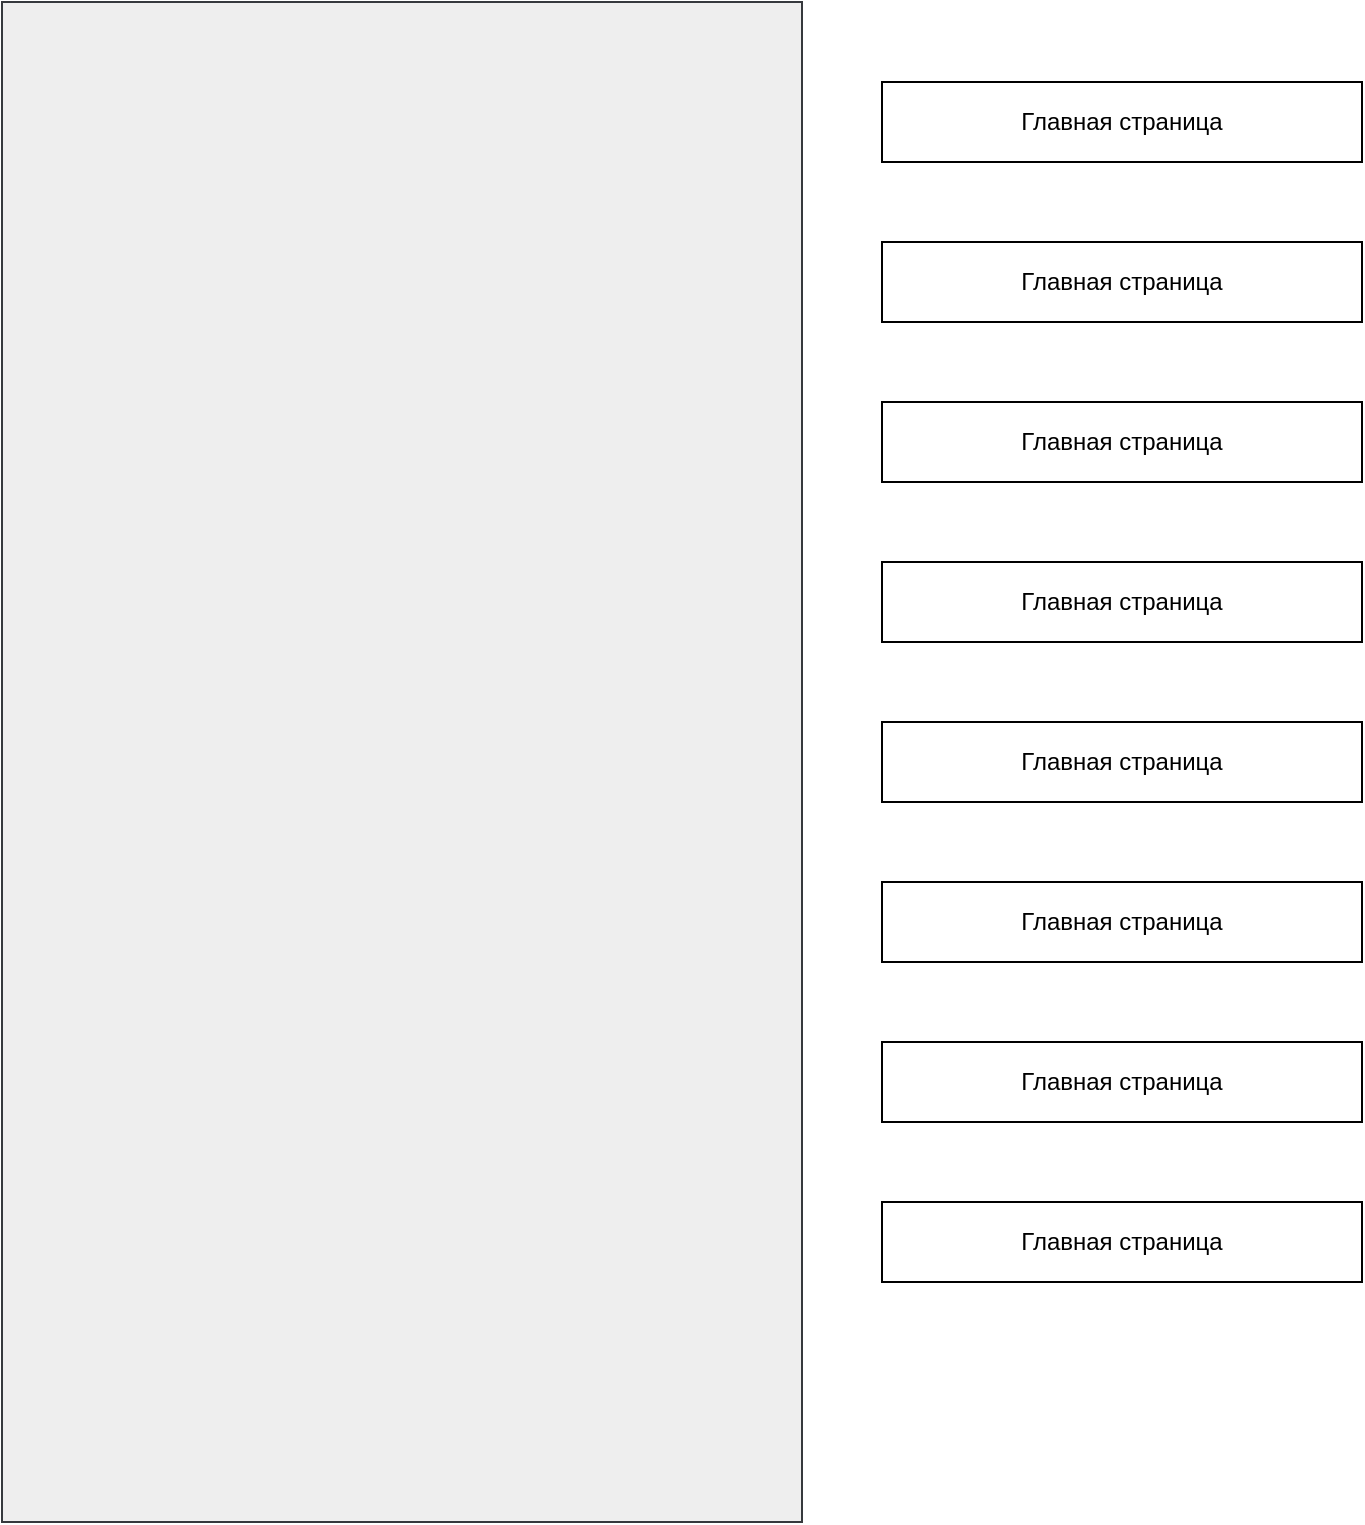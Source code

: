 <mxfile version="20.8.20" type="github" pages="5">
  <diagram name="main" id="MDV9ED9CmzNVFrc3tYcY">
    <mxGraphModel dx="1189" dy="801" grid="1" gridSize="10" guides="1" tooltips="1" connect="1" arrows="1" fold="1" page="1" pageScale="1" pageWidth="850" pageHeight="1100" math="0" shadow="0">
      <root>
        <mxCell id="0" />
        <mxCell id="1" parent="0" />
        <mxCell id="R2cjxPtymPOXo6mCc9UT-1" value="" style="rounded=0;whiteSpace=wrap;html=1;fillColor=#eeeeee;strokeColor=#36393d;" parent="1" vertex="1">
          <mxGeometry x="80" y="40" width="400" height="760" as="geometry" />
        </mxCell>
        <mxCell id="R2cjxPtymPOXo6mCc9UT-2" value="Главная страница" style="rounded=0;whiteSpace=wrap;html=1;" parent="1" vertex="1">
          <mxGeometry x="520" y="80" width="240" height="40" as="geometry" />
        </mxCell>
        <mxCell id="R2cjxPtymPOXo6mCc9UT-3" value="Главная страница" style="rounded=0;whiteSpace=wrap;html=1;" parent="1" vertex="1">
          <mxGeometry x="520" y="160" width="240" height="40" as="geometry" />
        </mxCell>
        <mxCell id="R2cjxPtymPOXo6mCc9UT-4" value="Главная страница" style="rounded=0;whiteSpace=wrap;html=1;" parent="1" vertex="1">
          <mxGeometry x="520" y="240" width="240" height="40" as="geometry" />
        </mxCell>
        <mxCell id="R2cjxPtymPOXo6mCc9UT-5" value="Главная страница" style="rounded=0;whiteSpace=wrap;html=1;" parent="1" vertex="1">
          <mxGeometry x="520" y="320" width="240" height="40" as="geometry" />
        </mxCell>
        <mxCell id="R2cjxPtymPOXo6mCc9UT-6" value="Главная страница" style="rounded=0;whiteSpace=wrap;html=1;" parent="1" vertex="1">
          <mxGeometry x="520" y="400" width="240" height="40" as="geometry" />
        </mxCell>
        <mxCell id="R2cjxPtymPOXo6mCc9UT-7" value="Главная страница" style="rounded=0;whiteSpace=wrap;html=1;" parent="1" vertex="1">
          <mxGeometry x="520" y="480" width="240" height="40" as="geometry" />
        </mxCell>
        <mxCell id="R2cjxPtymPOXo6mCc9UT-8" value="Главная страница" style="rounded=0;whiteSpace=wrap;html=1;" parent="1" vertex="1">
          <mxGeometry x="520" y="560" width="240" height="40" as="geometry" />
        </mxCell>
        <mxCell id="R2cjxPtymPOXo6mCc9UT-9" value="Главная страница" style="rounded=0;whiteSpace=wrap;html=1;" parent="1" vertex="1">
          <mxGeometry x="520" y="640" width="240" height="40" as="geometry" />
        </mxCell>
      </root>
    </mxGraphModel>
  </diagram>
  <diagram id="7y6nho2MvHmt5a9Ia5vl" name="add_user">
    <mxGraphModel dx="1189" dy="801" grid="1" gridSize="10" guides="1" tooltips="1" connect="1" arrows="1" fold="1" page="1" pageScale="1" pageWidth="850" pageHeight="1100" math="0" shadow="0">
      <root>
        <mxCell id="0" />
        <mxCell id="1" parent="0" />
        <mxCell id="bSzF-0zCQzMbxeDWpzsP-13" value="" style="edgeStyle=orthogonalEdgeStyle;rounded=0;orthogonalLoop=1;jettySize=auto;html=1;" parent="1" source="bSzF-0zCQzMbxeDWpzsP-8" target="bSzF-0zCQzMbxeDWpzsP-6" edge="1">
          <mxGeometry relative="1" as="geometry" />
        </mxCell>
        <mxCell id="bSzF-0zCQzMbxeDWpzsP-8" value="" style="rounded=0;whiteSpace=wrap;html=1;fillColor=#dae8fc;strokeColor=#6c8ebf;" parent="1" vertex="1">
          <mxGeometry x="80" y="140" width="280" height="290" as="geometry" />
        </mxCell>
        <mxCell id="bSzF-0zCQzMbxeDWpzsP-7" value="" style="rounded=0;whiteSpace=wrap;html=1;fillColor=#e1d5e7;strokeColor=#9673a6;" parent="1" vertex="1">
          <mxGeometry x="100" y="220" width="240" height="200" as="geometry" />
        </mxCell>
        <mxCell id="bSzF-0zCQzMbxeDWpzsP-11" style="edgeStyle=orthogonalEdgeStyle;rounded=0;orthogonalLoop=1;jettySize=auto;html=1;exitX=0;exitY=0.5;exitDx=0;exitDy=0;" parent="1" source="bSzF-0zCQzMbxeDWpzsP-1" target="bSzF-0zCQzMbxeDWpzsP-8" edge="1">
          <mxGeometry relative="1" as="geometry" />
        </mxCell>
        <mxCell id="bSzF-0zCQzMbxeDWpzsP-1" value="Авторизация/&lt;br&gt;Регситрация" style="rounded=0;whiteSpace=wrap;html=1;" parent="1" vertex="1">
          <mxGeometry x="360" y="40" width="120" height="40" as="geometry" />
        </mxCell>
        <mxCell id="bSzF-0zCQzMbxeDWpzsP-2" value="авторизация" style="rounded=0;whiteSpace=wrap;html=1;fillColor=#dae8fc;strokeColor=none;" parent="1" vertex="1">
          <mxGeometry x="120" y="160" width="200" height="40" as="geometry" />
        </mxCell>
        <mxCell id="bSzF-0zCQzMbxeDWpzsP-3" value="ввести данные" style="rounded=0;whiteSpace=wrap;html=1;fillColor=#e1d5e7;strokeColor=none;" parent="1" vertex="1">
          <mxGeometry x="120" y="240" width="200" height="40" as="geometry" />
        </mxCell>
        <mxCell id="bSzF-0zCQzMbxeDWpzsP-4" value="email" style="rounded=0;whiteSpace=wrap;html=1;" parent="1" vertex="1">
          <mxGeometry x="120" y="290" width="200" height="40" as="geometry" />
        </mxCell>
        <mxCell id="bSzF-0zCQzMbxeDWpzsP-5" value="пароль" style="rounded=0;whiteSpace=wrap;html=1;" parent="1" vertex="1">
          <mxGeometry x="120" y="370" width="200" height="40" as="geometry" />
        </mxCell>
        <mxCell id="bSzF-0zCQzMbxeDWpzsP-6" value="на главную страницу" style="rounded=0;whiteSpace=wrap;html=1;" parent="1" vertex="1">
          <mxGeometry x="120" y="470" width="200" height="40" as="geometry" />
        </mxCell>
        <mxCell id="bSzF-0zCQzMbxeDWpzsP-36" value="" style="edgeStyle=orthogonalEdgeStyle;rounded=0;orthogonalLoop=1;jettySize=auto;html=1;" parent="1" source="bSzF-0zCQzMbxeDWpzsP-14" target="bSzF-0zCQzMbxeDWpzsP-23" edge="1">
          <mxGeometry relative="1" as="geometry" />
        </mxCell>
        <mxCell id="bSzF-0zCQzMbxeDWpzsP-14" value="" style="rounded=0;whiteSpace=wrap;html=1;fillColor=#dae8fc;strokeColor=#6c8ebf;" parent="1" vertex="1">
          <mxGeometry x="480" y="140" width="280" height="450" as="geometry" />
        </mxCell>
        <mxCell id="bSzF-0zCQzMbxeDWpzsP-15" value="" style="rounded=0;whiteSpace=wrap;html=1;fillColor=#e1d5e7;strokeColor=#9673a6;" parent="1" vertex="1">
          <mxGeometry x="500" y="220" width="240" height="360" as="geometry" />
        </mxCell>
        <mxCell id="bSzF-0zCQzMbxeDWpzsP-16" value="зарегистрироваться" style="rounded=0;whiteSpace=wrap;html=1;fillColor=#dae8fc;strokeColor=none;" parent="1" vertex="1">
          <mxGeometry x="520" y="160" width="200" height="40" as="geometry" />
        </mxCell>
        <mxCell id="bSzF-0zCQzMbxeDWpzsP-17" value="введите данные" style="rounded=0;whiteSpace=wrap;html=1;fillColor=#e1d5e7;strokeColor=none;" parent="1" vertex="1">
          <mxGeometry x="520" y="240" width="200" height="40" as="geometry" />
        </mxCell>
        <mxCell id="bSzF-0zCQzMbxeDWpzsP-18" value="фамилия" style="rounded=0;whiteSpace=wrap;html=1;" parent="1" vertex="1">
          <mxGeometry x="520" y="290" width="200" height="40" as="geometry" />
        </mxCell>
        <mxCell id="bSzF-0zCQzMbxeDWpzsP-19" value="имя" style="rounded=0;whiteSpace=wrap;html=1;" parent="1" vertex="1">
          <mxGeometry x="520" y="370" width="200" height="40" as="geometry" />
        </mxCell>
        <mxCell id="bSzF-0zCQzMbxeDWpzsP-20" value="страна, город" style="rounded=0;whiteSpace=wrap;html=1;" parent="1" vertex="1">
          <mxGeometry x="520" y="450" width="200" height="40" as="geometry" />
        </mxCell>
        <mxCell id="bSzF-0zCQzMbxeDWpzsP-21" value="пароль" style="rounded=0;whiteSpace=wrap;html=1;" parent="1" vertex="1">
          <mxGeometry x="520" y="530" width="200" height="40" as="geometry" />
        </mxCell>
        <mxCell id="bSzF-0zCQzMbxeDWpzsP-22" value="" style="endArrow=classic;html=1;rounded=0;entryX=0.5;entryY=0;entryDx=0;entryDy=0;" parent="1" target="bSzF-0zCQzMbxeDWpzsP-14" edge="1">
          <mxGeometry width="50" height="50" relative="1" as="geometry">
            <mxPoint x="480" y="60" as="sourcePoint" />
            <mxPoint x="530" y="10" as="targetPoint" />
            <Array as="points">
              <mxPoint x="620" y="60" />
            </Array>
          </mxGeometry>
        </mxCell>
        <mxCell id="bSzF-0zCQzMbxeDWpzsP-37" value="" style="edgeStyle=orthogonalEdgeStyle;rounded=0;orthogonalLoop=1;jettySize=auto;html=1;" parent="1" source="bSzF-0zCQzMbxeDWpzsP-23" target="bSzF-0zCQzMbxeDWpzsP-24" edge="1">
          <mxGeometry relative="1" as="geometry" />
        </mxCell>
        <mxCell id="bSzF-0zCQzMbxeDWpzsP-23" value="подтверждение email" style="rounded=0;whiteSpace=wrap;html=1;" parent="1" vertex="1">
          <mxGeometry x="520" y="630" width="200" height="40" as="geometry" />
        </mxCell>
        <mxCell id="bSzF-0zCQzMbxeDWpzsP-38" value="" style="edgeStyle=orthogonalEdgeStyle;rounded=0;orthogonalLoop=1;jettySize=auto;html=1;" parent="1" source="bSzF-0zCQzMbxeDWpzsP-24" target="bSzF-0zCQzMbxeDWpzsP-25" edge="1">
          <mxGeometry relative="1" as="geometry" />
        </mxCell>
        <mxCell id="bSzF-0zCQzMbxeDWpzsP-24" value="ввести код подтверждения" style="rounded=0;whiteSpace=wrap;html=1;" parent="1" vertex="1">
          <mxGeometry x="520" y="710" width="200" height="40" as="geometry" />
        </mxCell>
        <mxCell id="bSzF-0zCQzMbxeDWpzsP-39" value="" style="edgeStyle=orthogonalEdgeStyle;rounded=0;orthogonalLoop=1;jettySize=auto;html=1;entryX=0.5;entryY=0;entryDx=0;entryDy=0;" parent="1" source="bSzF-0zCQzMbxeDWpzsP-25" target="bSzF-0zCQzMbxeDWpzsP-31" edge="1">
          <mxGeometry relative="1" as="geometry" />
        </mxCell>
        <mxCell id="bSzF-0zCQzMbxeDWpzsP-25" value="страница верификации" style="rounded=0;whiteSpace=wrap;html=1;" parent="1" vertex="1">
          <mxGeometry x="520" y="790" width="200" height="40" as="geometry" />
        </mxCell>
        <mxCell id="bSzF-0zCQzMbxeDWpzsP-31" value="Classname" style="swimlane;fontStyle=0;childLayout=stackLayout;horizontal=1;startSize=26;fillColor=none;horizontalStack=0;resizeParent=1;resizeParentMax=0;resizeLast=0;collapsible=1;marginBottom=0;" parent="1" vertex="1">
          <mxGeometry x="550" y="866" width="140" height="104" as="geometry" />
        </mxCell>
        <mxCell id="bSzF-0zCQzMbxeDWpzsP-32" value="Селфи" style="text;strokeColor=none;fillColor=none;align=left;verticalAlign=top;spacingLeft=4;spacingRight=4;overflow=hidden;rotatable=0;points=[[0,0.5],[1,0.5]];portConstraint=eastwest;" parent="bSzF-0zCQzMbxeDWpzsP-31" vertex="1">
          <mxGeometry y="26" width="140" height="26" as="geometry" />
        </mxCell>
        <mxCell id="bSzF-0zCQzMbxeDWpzsP-33" value="ФИО" style="text;strokeColor=none;fillColor=none;align=left;verticalAlign=top;spacingLeft=4;spacingRight=4;overflow=hidden;rotatable=0;points=[[0,0.5],[1,0.5]];portConstraint=eastwest;" parent="bSzF-0zCQzMbxeDWpzsP-31" vertex="1">
          <mxGeometry y="52" width="140" height="26" as="geometry" />
        </mxCell>
        <mxCell id="bSzF-0zCQzMbxeDWpzsP-34" value="номер телефона" style="text;strokeColor=none;fillColor=none;align=left;verticalAlign=top;spacingLeft=4;spacingRight=4;overflow=hidden;rotatable=0;points=[[0,0.5],[1,0.5]];portConstraint=eastwest;" parent="bSzF-0zCQzMbxeDWpzsP-31" vertex="1">
          <mxGeometry y="78" width="140" height="26" as="geometry" />
        </mxCell>
        <mxCell id="bSzF-0zCQzMbxeDWpzsP-40" value="подтверждение верификации" style="rounded=0;whiteSpace=wrap;html=1;" parent="1" vertex="1">
          <mxGeometry x="520" y="1020" width="200" height="40" as="geometry" />
        </mxCell>
        <mxCell id="bSzF-0zCQzMbxeDWpzsP-41" value="" style="endArrow=classic;html=1;rounded=0;entryX=0.5;entryY=0;entryDx=0;entryDy=0;exitX=0.503;exitY=0.97;exitDx=0;exitDy=0;exitPerimeter=0;" parent="1" source="bSzF-0zCQzMbxeDWpzsP-34" target="bSzF-0zCQzMbxeDWpzsP-40" edge="1">
          <mxGeometry width="50" height="50" relative="1" as="geometry">
            <mxPoint x="440" y="960" as="sourcePoint" />
            <mxPoint x="490" y="910" as="targetPoint" />
          </mxGeometry>
        </mxCell>
        <mxCell id="9jMo8vKez9efkoACQNUW-1" value="" style="endArrow=classic;html=1;rounded=0;exitX=0.5;exitY=1;exitDx=0;exitDy=0;entryX=0.5;entryY=1;entryDx=0;entryDy=0;" parent="1" source="bSzF-0zCQzMbxeDWpzsP-40" target="bSzF-0zCQzMbxeDWpzsP-6" edge="1">
          <mxGeometry width="50" height="50" relative="1" as="geometry">
            <mxPoint x="220" y="730" as="sourcePoint" />
            <mxPoint x="270" y="680" as="targetPoint" />
            <Array as="points">
              <mxPoint x="620" y="1080" />
              <mxPoint x="220" y="1080" />
            </Array>
          </mxGeometry>
        </mxCell>
      </root>
    </mxGraphModel>
  </diagram>
  <diagram id="98z8z4rjJpR7HI5QQYz9" name="wallet">
    <mxGraphModel dx="1699" dy="1144" grid="1" gridSize="10" guides="1" tooltips="1" connect="1" arrows="1" fold="1" page="1" pageScale="1" pageWidth="850" pageHeight="1100" math="0" shadow="0">
      <root>
        <mxCell id="0" />
        <mxCell id="1" parent="0" />
        <mxCell id="Z7gWKm5vzVutin8KUh1Y-1" value="" style="rounded=0;whiteSpace=wrap;html=1;fillColor=#e1d5e7;strokeColor=#9673a6;" vertex="1" parent="1">
          <mxGeometry x="320" y="280" width="240" height="450" as="geometry" />
        </mxCell>
        <mxCell id="N6kKrIx2VcdS_amT5f78-24" value="" style="edgeStyle=orthogonalEdgeStyle;rounded=0;orthogonalLoop=1;jettySize=auto;html=1;" edge="1" parent="1" source="N6kKrIx2VcdS_amT5f78-1" target="N6kKrIx2VcdS_amT5f78-2">
          <mxGeometry relative="1" as="geometry" />
        </mxCell>
        <mxCell id="N6kKrIx2VcdS_amT5f78-1" value="кошелек" style="rounded=0;whiteSpace=wrap;html=1;" vertex="1" parent="1">
          <mxGeometry x="380" y="340" width="120" height="60" as="geometry" />
        </mxCell>
        <mxCell id="N6kKrIx2VcdS_amT5f78-25" value="" style="edgeStyle=orthogonalEdgeStyle;rounded=0;orthogonalLoop=1;jettySize=auto;html=1;entryX=0.5;entryY=0;entryDx=0;entryDy=0;" edge="1" parent="1" source="N6kKrIx2VcdS_amT5f78-2" target="N6kKrIx2VcdS_amT5f78-18">
          <mxGeometry relative="1" as="geometry" />
        </mxCell>
        <mxCell id="N6kKrIx2VcdS_amT5f78-2" value="создать кошелек" style="rounded=0;whiteSpace=wrap;html=1;" vertex="1" parent="1">
          <mxGeometry x="380" y="440" width="120" height="60" as="geometry" />
        </mxCell>
        <mxCell id="N6kKrIx2VcdS_amT5f78-26" value="создание кошелька" style="text;html=1;strokeColor=none;fillColor=none;align=center;verticalAlign=middle;whiteSpace=wrap;rounded=0;" vertex="1" parent="1">
          <mxGeometry x="430" y="290" width="120" height="30" as="geometry" />
        </mxCell>
        <mxCell id="N6kKrIx2VcdS_amT5f78-18" value="Classname" style="swimlane;fontStyle=0;childLayout=stackLayout;horizontal=1;startSize=26;horizontalStack=0;resizeParent=1;resizeParentMax=0;resizeLast=0;collapsible=1;marginBottom=0;fillColor=#FFFFFF;" vertex="1" parent="1">
          <mxGeometry x="370" y="550" width="140" height="160" as="geometry" />
        </mxCell>
        <mxCell id="N6kKrIx2VcdS_amT5f78-19" value="+ btc = " style="text;align=left;verticalAlign=top;spacingLeft=4;spacingRight=4;overflow=hidden;rotatable=0;points=[[0,0.5],[1,0.5]];portConstraint=eastwest;fillColor=#FFFFFF;" vertex="1" parent="N6kKrIx2VcdS_amT5f78-18">
          <mxGeometry y="26" width="140" height="26" as="geometry" />
        </mxCell>
        <mxCell id="N6kKrIx2VcdS_amT5f78-20" value="+ eth = " style="text;align=left;verticalAlign=top;spacingLeft=4;spacingRight=4;overflow=hidden;rotatable=0;points=[[0,0.5],[1,0.5]];portConstraint=eastwest;fillColor=#FFFFFF;" vertex="1" parent="N6kKrIx2VcdS_amT5f78-18">
          <mxGeometry y="52" width="140" height="26" as="geometry" />
        </mxCell>
        <mxCell id="N6kKrIx2VcdS_amT5f78-21" value="+ eYe = " style="text;strokeColor=none;fillColor=#FFFFFF;align=left;verticalAlign=top;spacingLeft=4;spacingRight=4;overflow=hidden;rotatable=0;points=[[0,0.5],[1,0.5]];portConstraint=eastwest;" vertex="1" parent="N6kKrIx2VcdS_amT5f78-18">
          <mxGeometry y="78" width="140" height="82" as="geometry" />
        </mxCell>
        <mxCell id="N6kKrIx2VcdS_amT5f78-22" value="+ sln = " style="text;strokeColor=none;fillColor=#FFFFFF;align=left;verticalAlign=top;spacingLeft=4;spacingRight=4;overflow=hidden;rotatable=0;points=[[0,0.5],[1,0.5]];portConstraint=eastwest;" vertex="1" parent="1">
          <mxGeometry x="370" y="654" width="140" height="26" as="geometry" />
        </mxCell>
        <mxCell id="N6kKrIx2VcdS_amT5f78-23" value="+ apple = " style="text;align=left;verticalAlign=top;spacingLeft=4;spacingRight=4;overflow=hidden;rotatable=0;points=[[0,0.5],[1,0.5]];portConstraint=eastwest;fillColor=#FFFFFF;" vertex="1" parent="1">
          <mxGeometry x="370" y="680" width="140" height="26" as="geometry" />
        </mxCell>
      </root>
    </mxGraphModel>
  </diagram>
  <diagram id="hcK_zME9jQuDzzWndRTB" name="market">
    <mxGraphModel dx="1829" dy="1232" grid="1" gridSize="10" guides="1" tooltips="1" connect="1" arrows="1" fold="1" page="1" pageScale="1" pageWidth="850" pageHeight="1100" math="0" shadow="0">
      <root>
        <mxCell id="0" />
        <mxCell id="1" parent="0" />
        <mxCell id="OMuhjfBgu4lrk915HD5i-48" value="" style="rounded=0;whiteSpace=wrap;html=1;fillColor=#f8cecc;strokeColor=#b85450;" vertex="1" parent="1">
          <mxGeometry y="75" width="850" height="950" as="geometry" />
        </mxCell>
        <mxCell id="OMuhjfBgu4lrk915HD5i-47" value="" style="rounded=0;whiteSpace=wrap;html=1;fillColor=#fff2cc;strokeColor=#d6b656;" vertex="1" parent="1">
          <mxGeometry x="165" y="135" width="520" height="250" as="geometry" />
        </mxCell>
        <mxCell id="OMuhjfBgu4lrk915HD5i-33" value="" style="rounded=0;whiteSpace=wrap;html=1;fillColor=#fff2cc;strokeColor=#d6b656;" vertex="1" parent="1">
          <mxGeometry x="20" y="435" width="810" height="540" as="geometry" />
        </mxCell>
        <mxCell id="OMuhjfBgu4lrk915HD5i-1" value="рынок криптовалюты" style="rounded=0;whiteSpace=wrap;html=1;fillColor=#FFFFFF;" vertex="1" parent="1">
          <mxGeometry x="180" y="455" width="160" height="40" as="geometry" />
        </mxCell>
        <mxCell id="OMuhjfBgu4lrk915HD5i-17" value="" style="edgeStyle=orthogonalEdgeStyle;rounded=0;orthogonalLoop=1;jettySize=auto;html=1;entryX=0.5;entryY=0;entryDx=0;entryDy=0;" edge="1" parent="1" source="OMuhjfBgu4lrk915HD5i-2" target="OMuhjfBgu4lrk915HD5i-8">
          <mxGeometry relative="1" as="geometry">
            <mxPoint x="100" y="535" as="targetPoint" />
          </mxGeometry>
        </mxCell>
        <mxCell id="OMuhjfBgu4lrk915HD5i-2" value="btc =&amp;nbsp;&lt;br&gt;&lt;br&gt;eth =&amp;nbsp;" style="rounded=0;whiteSpace=wrap;html=1;fillColor=#FFFFFF;" vertex="1" parent="1">
          <mxGeometry x="180" y="495" width="160" height="80" as="geometry" />
        </mxCell>
        <mxCell id="OMuhjfBgu4lrk915HD5i-3" value="рынок акций компаний" style="rounded=0;whiteSpace=wrap;html=1;fillColor=#FFFFFF;" vertex="1" parent="1">
          <mxGeometry x="340" y="455" width="160" height="40" as="geometry" />
        </mxCell>
        <mxCell id="OMuhjfBgu4lrk915HD5i-26" value="" style="edgeStyle=orthogonalEdgeStyle;rounded=0;orthogonalLoop=1;jettySize=auto;html=1;" edge="1" parent="1" source="OMuhjfBgu4lrk915HD5i-4" target="OMuhjfBgu4lrk915HD5i-11">
          <mxGeometry relative="1" as="geometry" />
        </mxCell>
        <mxCell id="OMuhjfBgu4lrk915HD5i-4" value="tesla =&amp;nbsp;&lt;br&gt;&lt;br&gt;apple =&amp;nbsp;" style="rounded=0;whiteSpace=wrap;html=1;fillColor=#FFFFFF;" vertex="1" parent="1">
          <mxGeometry x="340" y="495" width="160" height="80" as="geometry" />
        </mxCell>
        <mxCell id="OMuhjfBgu4lrk915HD5i-5" value="рынок акций стартапов" style="rounded=0;whiteSpace=wrap;html=1;fillColor=#FFFFFF;" vertex="1" parent="1">
          <mxGeometry x="500" y="455" width="160" height="40" as="geometry" />
        </mxCell>
        <mxCell id="OMuhjfBgu4lrk915HD5i-19" value="" style="edgeStyle=orthogonalEdgeStyle;rounded=0;orthogonalLoop=1;jettySize=auto;html=1;entryX=0.5;entryY=0;entryDx=0;entryDy=0;" edge="1" parent="1" source="OMuhjfBgu4lrk915HD5i-6" target="OMuhjfBgu4lrk915HD5i-14">
          <mxGeometry relative="1" as="geometry">
            <mxPoint x="740" y="535" as="targetPoint" />
          </mxGeometry>
        </mxCell>
        <mxCell id="OMuhjfBgu4lrk915HD5i-6" value="eYe =&amp;nbsp;&lt;br&gt;&lt;br&gt;gmail =&amp;nbsp;" style="rounded=0;whiteSpace=wrap;html=1;fillColor=#FFFFFF;" vertex="1" parent="1">
          <mxGeometry x="500" y="495" width="160" height="80" as="geometry" />
        </mxCell>
        <mxCell id="OMuhjfBgu4lrk915HD5i-21" value="" style="edgeStyle=orthogonalEdgeStyle;rounded=0;orthogonalLoop=1;jettySize=auto;html=1;" edge="1" parent="1" source="OMuhjfBgu4lrk915HD5i-7" target="OMuhjfBgu4lrk915HD5i-9">
          <mxGeometry relative="1" as="geometry" />
        </mxCell>
        <mxCell id="OMuhjfBgu4lrk915HD5i-7" value="начать торги" style="rounded=0;whiteSpace=wrap;html=1;fillColor=#FFFFFF;" vertex="1" parent="1">
          <mxGeometry x="40" y="720" width="120" height="40" as="geometry" />
        </mxCell>
        <mxCell id="OMuhjfBgu4lrk915HD5i-20" value="" style="edgeStyle=orthogonalEdgeStyle;rounded=0;orthogonalLoop=1;jettySize=auto;html=1;" edge="1" parent="1" source="OMuhjfBgu4lrk915HD5i-8" target="OMuhjfBgu4lrk915HD5i-7">
          <mxGeometry relative="1" as="geometry" />
        </mxCell>
        <mxCell id="OMuhjfBgu4lrk915HD5i-8" value="график btc" style="rounded=0;whiteSpace=wrap;html=1;fillColor=#FFFFFF;" vertex="1" parent="1">
          <mxGeometry x="40" y="640" width="120" height="40" as="geometry" />
        </mxCell>
        <mxCell id="OMuhjfBgu4lrk915HD5i-29" value="" style="edgeStyle=orthogonalEdgeStyle;rounded=0;orthogonalLoop=1;jettySize=auto;html=1;entryX=0;entryY=0.5;entryDx=0;entryDy=0;" edge="1" parent="1" source="OMuhjfBgu4lrk915HD5i-9" target="OMuhjfBgu4lrk915HD5i-27">
          <mxGeometry relative="1" as="geometry">
            <mxPoint x="100.0" y="895" as="targetPoint" />
            <Array as="points">
              <mxPoint x="100" y="925" />
            </Array>
          </mxGeometry>
        </mxCell>
        <mxCell id="OMuhjfBgu4lrk915HD5i-9" value="закончить торги" style="rounded=0;whiteSpace=wrap;html=1;fillColor=#FFFFFF;" vertex="1" parent="1">
          <mxGeometry x="40" y="800" width="120" height="40" as="geometry" />
        </mxCell>
        <mxCell id="OMuhjfBgu4lrk915HD5i-23" value="" style="edgeStyle=orthogonalEdgeStyle;rounded=0;orthogonalLoop=1;jettySize=auto;html=1;" edge="1" parent="1" source="OMuhjfBgu4lrk915HD5i-10" target="OMuhjfBgu4lrk915HD5i-12">
          <mxGeometry relative="1" as="geometry" />
        </mxCell>
        <mxCell id="OMuhjfBgu4lrk915HD5i-10" value="начать торги" style="rounded=0;whiteSpace=wrap;html=1;fillColor=#FFFFFF;" vertex="1" parent="1">
          <mxGeometry x="360" y="720" width="120" height="40" as="geometry" />
        </mxCell>
        <mxCell id="OMuhjfBgu4lrk915HD5i-22" value="" style="edgeStyle=orthogonalEdgeStyle;rounded=0;orthogonalLoop=1;jettySize=auto;html=1;" edge="1" parent="1" source="OMuhjfBgu4lrk915HD5i-11" target="OMuhjfBgu4lrk915HD5i-10">
          <mxGeometry relative="1" as="geometry" />
        </mxCell>
        <mxCell id="OMuhjfBgu4lrk915HD5i-11" value="график акций" style="rounded=0;whiteSpace=wrap;html=1;fillColor=#FFFFFF;" vertex="1" parent="1">
          <mxGeometry x="360" y="640" width="120" height="40" as="geometry" />
        </mxCell>
        <mxCell id="OMuhjfBgu4lrk915HD5i-30" value="" style="edgeStyle=orthogonalEdgeStyle;rounded=0;orthogonalLoop=1;jettySize=auto;html=1;" edge="1" parent="1" source="OMuhjfBgu4lrk915HD5i-12">
          <mxGeometry relative="1" as="geometry">
            <mxPoint x="420" y="905" as="targetPoint" />
          </mxGeometry>
        </mxCell>
        <mxCell id="OMuhjfBgu4lrk915HD5i-12" value="закончить торги" style="rounded=0;whiteSpace=wrap;html=1;fillColor=#FFFFFF;" vertex="1" parent="1">
          <mxGeometry x="360" y="800" width="120" height="40" as="geometry" />
        </mxCell>
        <mxCell id="OMuhjfBgu4lrk915HD5i-25" value="" style="edgeStyle=orthogonalEdgeStyle;rounded=0;orthogonalLoop=1;jettySize=auto;html=1;" edge="1" parent="1" source="OMuhjfBgu4lrk915HD5i-13" target="OMuhjfBgu4lrk915HD5i-15">
          <mxGeometry relative="1" as="geometry" />
        </mxCell>
        <mxCell id="OMuhjfBgu4lrk915HD5i-13" value="начать торги" style="rounded=0;whiteSpace=wrap;html=1;fillColor=#FFFFFF;" vertex="1" parent="1">
          <mxGeometry x="690" y="720" width="120" height="40" as="geometry" />
        </mxCell>
        <mxCell id="OMuhjfBgu4lrk915HD5i-24" value="" style="edgeStyle=orthogonalEdgeStyle;rounded=0;orthogonalLoop=1;jettySize=auto;html=1;" edge="1" parent="1" source="OMuhjfBgu4lrk915HD5i-14" target="OMuhjfBgu4lrk915HD5i-13">
          <mxGeometry relative="1" as="geometry" />
        </mxCell>
        <mxCell id="OMuhjfBgu4lrk915HD5i-14" value="график акций" style="rounded=0;whiteSpace=wrap;html=1;fillColor=#FFFFFF;" vertex="1" parent="1">
          <mxGeometry x="690" y="640" width="120" height="40" as="geometry" />
        </mxCell>
        <mxCell id="OMuhjfBgu4lrk915HD5i-32" value="" style="edgeStyle=orthogonalEdgeStyle;rounded=0;orthogonalLoop=1;jettySize=auto;html=1;entryX=1;entryY=0.5;entryDx=0;entryDy=0;" edge="1" parent="1" source="OMuhjfBgu4lrk915HD5i-15" target="OMuhjfBgu4lrk915HD5i-27">
          <mxGeometry relative="1" as="geometry">
            <mxPoint x="750" y="895" as="targetPoint" />
            <Array as="points">
              <mxPoint x="750" y="925" />
            </Array>
          </mxGeometry>
        </mxCell>
        <mxCell id="OMuhjfBgu4lrk915HD5i-15" value="закончить торги" style="rounded=0;whiteSpace=wrap;html=1;fillColor=#FFFFFF;" vertex="1" parent="1">
          <mxGeometry x="690" y="800" width="120" height="40" as="geometry" />
        </mxCell>
        <mxCell id="OMuhjfBgu4lrk915HD5i-27" value="временное хранилище транзакций" style="rounded=0;whiteSpace=wrap;html=1;fillColor=#FFFFFF;" vertex="1" parent="1">
          <mxGeometry x="360" y="895" width="120" height="60" as="geometry" />
        </mxCell>
        <mxCell id="OMuhjfBgu4lrk915HD5i-43" value="" style="edgeStyle=orthogonalEdgeStyle;rounded=0;orthogonalLoop=1;jettySize=auto;html=1;" edge="1" parent="1" source="OMuhjfBgu4lrk915HD5i-34" target="OMuhjfBgu4lrk915HD5i-39">
          <mxGeometry relative="1" as="geometry" />
        </mxCell>
        <mxCell id="OMuhjfBgu4lrk915HD5i-34" value="монета/акции с максимальным обхемом" style="rounded=0;whiteSpace=wrap;html=1;fillColor=#FFFFFF;" vertex="1" parent="1">
          <mxGeometry x="185" y="155" width="120" height="80" as="geometry" />
        </mxCell>
        <mxCell id="OMuhjfBgu4lrk915HD5i-44" value="" style="edgeStyle=orthogonalEdgeStyle;rounded=0;orthogonalLoop=1;jettySize=auto;html=1;" edge="1" parent="1" source="OMuhjfBgu4lrk915HD5i-36" target="OMuhjfBgu4lrk915HD5i-40">
          <mxGeometry relative="1" as="geometry" />
        </mxCell>
        <mxCell id="OMuhjfBgu4lrk915HD5i-36" value="монета/акции с максимальным обхемом" style="rounded=0;whiteSpace=wrap;html=1;fillColor=#FFFFFF;" vertex="1" parent="1">
          <mxGeometry x="305" y="155" width="120" height="80" as="geometry" />
        </mxCell>
        <mxCell id="OMuhjfBgu4lrk915HD5i-45" value="" style="edgeStyle=orthogonalEdgeStyle;rounded=0;orthogonalLoop=1;jettySize=auto;html=1;" edge="1" parent="1" source="OMuhjfBgu4lrk915HD5i-37" target="OMuhjfBgu4lrk915HD5i-41">
          <mxGeometry relative="1" as="geometry" />
        </mxCell>
        <mxCell id="OMuhjfBgu4lrk915HD5i-37" value="монета/акции с максимальным обхемом" style="rounded=0;whiteSpace=wrap;html=1;fillColor=#FFFFFF;" vertex="1" parent="1">
          <mxGeometry x="425" y="155" width="120" height="80" as="geometry" />
        </mxCell>
        <mxCell id="OMuhjfBgu4lrk915HD5i-46" value="" style="edgeStyle=orthogonalEdgeStyle;rounded=0;orthogonalLoop=1;jettySize=auto;html=1;" edge="1" parent="1" source="OMuhjfBgu4lrk915HD5i-38" target="OMuhjfBgu4lrk915HD5i-42">
          <mxGeometry relative="1" as="geometry" />
        </mxCell>
        <mxCell id="OMuhjfBgu4lrk915HD5i-38" value="монета/акции с максимальным обхемом" style="rounded=0;whiteSpace=wrap;html=1;fillColor=#FFFFFF;" vertex="1" parent="1">
          <mxGeometry x="545" y="155" width="120" height="80" as="geometry" />
        </mxCell>
        <mxCell id="OMuhjfBgu4lrk915HD5i-39" value="eYe =&amp;nbsp;&lt;br&gt;&lt;br&gt;small =&amp;nbsp;" style="rounded=0;whiteSpace=wrap;html=1;fillColor=#FFFFFF;" vertex="1" parent="1">
          <mxGeometry x="205" y="275" width="80" height="80" as="geometry" />
        </mxCell>
        <mxCell id="OMuhjfBgu4lrk915HD5i-40" value="gmail =&amp;nbsp;" style="rounded=0;whiteSpace=wrap;html=1;fillColor=#FFFFFF;" vertex="1" parent="1">
          <mxGeometry x="325" y="275" width="80" height="80" as="geometry" />
        </mxCell>
        <mxCell id="OMuhjfBgu4lrk915HD5i-41" value="btc =&amp;nbsp;&lt;br&gt;&lt;br&gt;eth =&amp;nbsp;" style="rounded=0;whiteSpace=wrap;html=1;fillColor=#FFFFFF;" vertex="1" parent="1">
          <mxGeometry x="445" y="275" width="80" height="80" as="geometry" />
        </mxCell>
        <mxCell id="OMuhjfBgu4lrk915HD5i-42" value="btc =&amp;nbsp;&lt;br&gt;&lt;br&gt;eth =&amp;nbsp;" style="rounded=0;whiteSpace=wrap;html=1;fillColor=#FFFFFF;" vertex="1" parent="1">
          <mxGeometry x="565" y="275" width="80" height="80" as="geometry" />
        </mxCell>
        <mxCell id="OMuhjfBgu4lrk915HD5i-49" value="рынки" style="text;html=1;strokeColor=none;fillColor=none;align=center;verticalAlign=middle;whiteSpace=wrap;rounded=0;" vertex="1" parent="1">
          <mxGeometry x="395" y="90" width="60" height="30" as="geometry" />
        </mxCell>
      </root>
    </mxGraphModel>
  </diagram>
  <diagram id="w5oYBBCNjVtYcTagcYfV" name="exchange">
    <mxGraphModel dx="1321" dy="890" grid="1" gridSize="10" guides="1" tooltips="1" connect="1" arrows="1" fold="1" page="1" pageScale="1" pageWidth="850" pageHeight="1100" math="0" shadow="0">
      <root>
        <mxCell id="0" />
        <mxCell id="1" parent="0" />
        <mxCell id="oKhkUBh0b_85Vsz-Xf7C-21" value="" style="edgeStyle=orthogonalEdgeStyle;rounded=0;orthogonalLoop=1;jettySize=auto;html=1;" edge="1" parent="1" source="oKhkUBh0b_85Vsz-Xf7C-18" target="oKhkUBh0b_85Vsz-Xf7C-20">
          <mxGeometry relative="1" as="geometry" />
        </mxCell>
        <mxCell id="oKhkUBh0b_85Vsz-Xf7C-18" value="" style="rounded=0;whiteSpace=wrap;html=1;fillColor=#f5f5f5;fontColor=#333333;strokeColor=#666666;" vertex="1" parent="1">
          <mxGeometry x="185" y="300" width="480" height="400" as="geometry" />
        </mxCell>
        <mxCell id="oKhkUBh0b_85Vsz-Xf7C-10" value="" style="rounded=0;whiteSpace=wrap;html=1;fillColor=#e1d5e7;strokeColor=#9673a6;" vertex="1" parent="1">
          <mxGeometry x="465" y="420" width="160" height="240" as="geometry" />
        </mxCell>
        <mxCell id="oKhkUBh0b_85Vsz-Xf7C-5" value="" style="rounded=0;whiteSpace=wrap;html=1;fillColor=#e1d5e7;strokeColor=#9673a6;" vertex="1" parent="1">
          <mxGeometry x="205" y="420" width="160" height="240" as="geometry" />
        </mxCell>
        <mxCell id="oKhkUBh0b_85Vsz-Xf7C-14" value="" style="edgeStyle=orthogonalEdgeStyle;rounded=0;orthogonalLoop=1;jettySize=auto;html=1;" edge="1" parent="1" source="oKhkUBh0b_85Vsz-Xf7C-1">
          <mxGeometry relative="1" as="geometry">
            <mxPoint x="285" y="420" as="targetPoint" />
          </mxGeometry>
        </mxCell>
        <mxCell id="oKhkUBh0b_85Vsz-Xf7C-1" value="купить" style="rounded=0;whiteSpace=wrap;html=1;fillColor=#FFFFFF;" vertex="1" parent="1">
          <mxGeometry x="225" y="340" width="120" height="40" as="geometry" />
        </mxCell>
        <mxCell id="oKhkUBh0b_85Vsz-Xf7C-16" value="" style="edgeStyle=orthogonalEdgeStyle;rounded=0;orthogonalLoop=1;jettySize=auto;html=1;" edge="1" parent="1" source="oKhkUBh0b_85Vsz-Xf7C-3" target="oKhkUBh0b_85Vsz-Xf7C-4">
          <mxGeometry relative="1" as="geometry" />
        </mxCell>
        <mxCell id="oKhkUBh0b_85Vsz-Xf7C-3" value="списать&amp;nbsp;$" style="rounded=0;whiteSpace=wrap;html=1;fillColor=#FFFFFF;" vertex="1" parent="1">
          <mxGeometry x="225" y="440" width="120" height="40" as="geometry" />
        </mxCell>
        <mxCell id="oKhkUBh0b_85Vsz-Xf7C-4" value="получить&lt;br&gt;&lt;br&gt;btc&lt;br&gt;&lt;br&gt;eth" style="rounded=0;whiteSpace=wrap;html=1;fillColor=#FFFFFF;" vertex="1" parent="1">
          <mxGeometry x="225" y="520" width="120" height="120" as="geometry" />
        </mxCell>
        <mxCell id="oKhkUBh0b_85Vsz-Xf7C-13" value="" style="edgeStyle=orthogonalEdgeStyle;rounded=0;orthogonalLoop=1;jettySize=auto;html=1;" edge="1" parent="1" source="oKhkUBh0b_85Vsz-Xf7C-7">
          <mxGeometry relative="1" as="geometry">
            <mxPoint x="545" y="420" as="targetPoint" />
          </mxGeometry>
        </mxCell>
        <mxCell id="oKhkUBh0b_85Vsz-Xf7C-7" value="продать" style="rounded=0;whiteSpace=wrap;html=1;fillColor=#FFFFFF;" vertex="1" parent="1">
          <mxGeometry x="485" y="340" width="120" height="40" as="geometry" />
        </mxCell>
        <mxCell id="oKhkUBh0b_85Vsz-Xf7C-11" value="списать&amp;nbsp;$" style="rounded=0;whiteSpace=wrap;html=1;fillColor=#FFFFFF;" vertex="1" parent="1">
          <mxGeometry x="485" y="600" width="120" height="40" as="geometry" />
        </mxCell>
        <mxCell id="oKhkUBh0b_85Vsz-Xf7C-17" value="" style="edgeStyle=orthogonalEdgeStyle;rounded=0;orthogonalLoop=1;jettySize=auto;html=1;" edge="1" parent="1" source="oKhkUBh0b_85Vsz-Xf7C-12" target="oKhkUBh0b_85Vsz-Xf7C-11">
          <mxGeometry relative="1" as="geometry" />
        </mxCell>
        <mxCell id="oKhkUBh0b_85Vsz-Xf7C-12" value="получить&lt;br&gt;&lt;br&gt;btc&lt;br&gt;&lt;br&gt;eth" style="rounded=0;whiteSpace=wrap;html=1;fillColor=#FFFFFF;" vertex="1" parent="1">
          <mxGeometry x="485" y="440" width="120" height="120" as="geometry" />
        </mxCell>
        <mxCell id="oKhkUBh0b_85Vsz-Xf7C-19" value="обменник" style="text;html=1;strokeColor=none;fillColor=none;align=center;verticalAlign=middle;whiteSpace=wrap;rounded=0;" vertex="1" parent="1">
          <mxGeometry x="395" y="310" width="60" height="30" as="geometry" />
        </mxCell>
        <mxCell id="oKhkUBh0b_85Vsz-Xf7C-20" value="вернуться в кошелек" style="ellipse;whiteSpace=wrap;html=1;aspect=fixed;fillColor=#FFFFFF;" vertex="1" parent="1">
          <mxGeometry x="385" y="780" width="80" height="80" as="geometry" />
        </mxCell>
      </root>
    </mxGraphModel>
  </diagram>
</mxfile>
